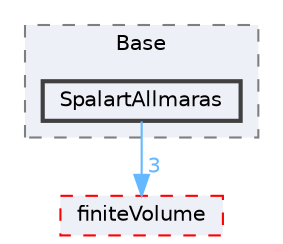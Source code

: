 digraph "src/TurbulenceModels/turbulenceModels/Base/SpalartAllmaras"
{
 // LATEX_PDF_SIZE
  bgcolor="transparent";
  edge [fontname=Helvetica,fontsize=10,labelfontname=Helvetica,labelfontsize=10];
  node [fontname=Helvetica,fontsize=10,shape=box,height=0.2,width=0.4];
  compound=true
  subgraph clusterdir_3832ed45651eb26efa0c13129dbd5167 {
    graph [ bgcolor="#edf0f7", pencolor="grey50", label="Base", fontname=Helvetica,fontsize=10 style="filled,dashed", URL="dir_3832ed45651eb26efa0c13129dbd5167.html",tooltip=""]
  dir_414766708ef11e94bfa99c3efd506d89 [label="SpalartAllmaras", fillcolor="#edf0f7", color="grey25", style="filled,bold", URL="dir_414766708ef11e94bfa99c3efd506d89.html",tooltip=""];
  }
  dir_9bd15774b555cf7259a6fa18f99fe99b [label="finiteVolume", fillcolor="#edf0f7", color="red", style="filled,dashed", URL="dir_9bd15774b555cf7259a6fa18f99fe99b.html",tooltip=""];
  dir_414766708ef11e94bfa99c3efd506d89->dir_9bd15774b555cf7259a6fa18f99fe99b [headlabel="3", labeldistance=1.5 headhref="dir_003671_001387.html" href="dir_003671_001387.html" color="steelblue1" fontcolor="steelblue1"];
}
